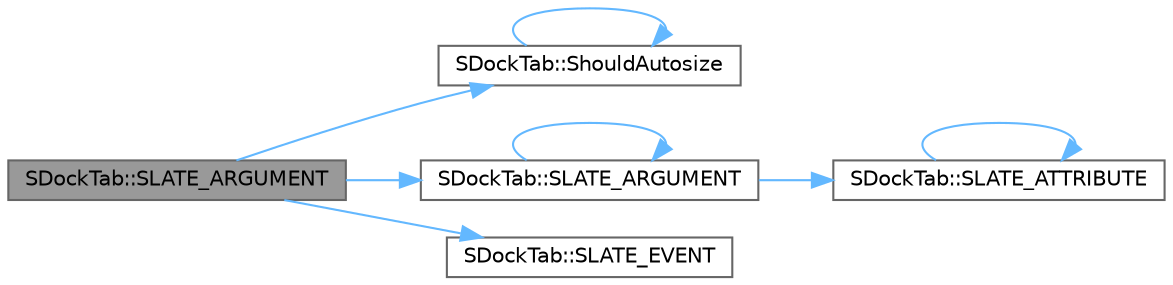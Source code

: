 digraph "SDockTab::SLATE_ARGUMENT"
{
 // INTERACTIVE_SVG=YES
 // LATEX_PDF_SIZE
  bgcolor="transparent";
  edge [fontname=Helvetica,fontsize=10,labelfontname=Helvetica,labelfontsize=10];
  node [fontname=Helvetica,fontsize=10,shape=box,height=0.2,width=0.4];
  rankdir="LR";
  Node1 [id="Node000001",label="SDockTab::SLATE_ARGUMENT",height=0.2,width=0.4,color="gray40", fillcolor="grey60", style="filled", fontcolor="black",tooltip="When the close button is pressed, checks whether the tab can be closed in that moment."];
  Node1 -> Node2 [id="edge1_Node000001_Node000002",color="steelblue1",style="solid",tooltip=" "];
  Node2 [id="Node000002",label="SDockTab::ShouldAutosize",height=0.2,width=0.4,color="grey40", fillcolor="white", style="filled",URL="$d8/deb/classSDockTab.html#af8b5eb2a0ed3e2897ede1bdc2f7f5bc7",tooltip="Should this tab be sized based on its content."];
  Node2 -> Node2 [id="edge2_Node000002_Node000002",color="steelblue1",style="solid",tooltip=" "];
  Node1 -> Node3 [id="edge3_Node000001_Node000003",color="steelblue1",style="solid",tooltip=" "];
  Node3 [id="Node000003",label="SDockTab::SLATE_ARGUMENT",height=0.2,width=0.4,color="grey40", fillcolor="white", style="filled",URL="$d8/deb/classSDockTab.html#a1a596d920bdeddfd84dae291a5a6f199",tooltip=" "];
  Node3 -> Node3 [id="edge4_Node000003_Node000003",color="steelblue1",style="solid",tooltip=" "];
  Node3 -> Node4 [id="edge5_Node000003_Node000004",color="steelblue1",style="solid",tooltip=" "];
  Node4 [id="Node000004",label="SDockTab::SLATE_ATTRIBUTE",height=0.2,width=0.4,color="grey40", fillcolor="white", style="filled",URL="$d8/deb/classSDockTab.html#a4a9f6a48ce333ee1ac99af3d1b8fd275",tooltip=" "];
  Node4 -> Node4 [id="edge6_Node000004_Node000004",color="steelblue1",style="solid",tooltip=" "];
  Node1 -> Node5 [id="edge7_Node000001_Node000005",color="steelblue1",style="solid",tooltip=" "];
  Node5 [id="Node000005",label="SDockTab::SLATE_EVENT",height=0.2,width=0.4,color="grey40", fillcolor="white", style="filled",URL="$d8/deb/classSDockTab.html#ace2e4f7312a88f3f72ecb626832b0b95",tooltip=" "];
}
